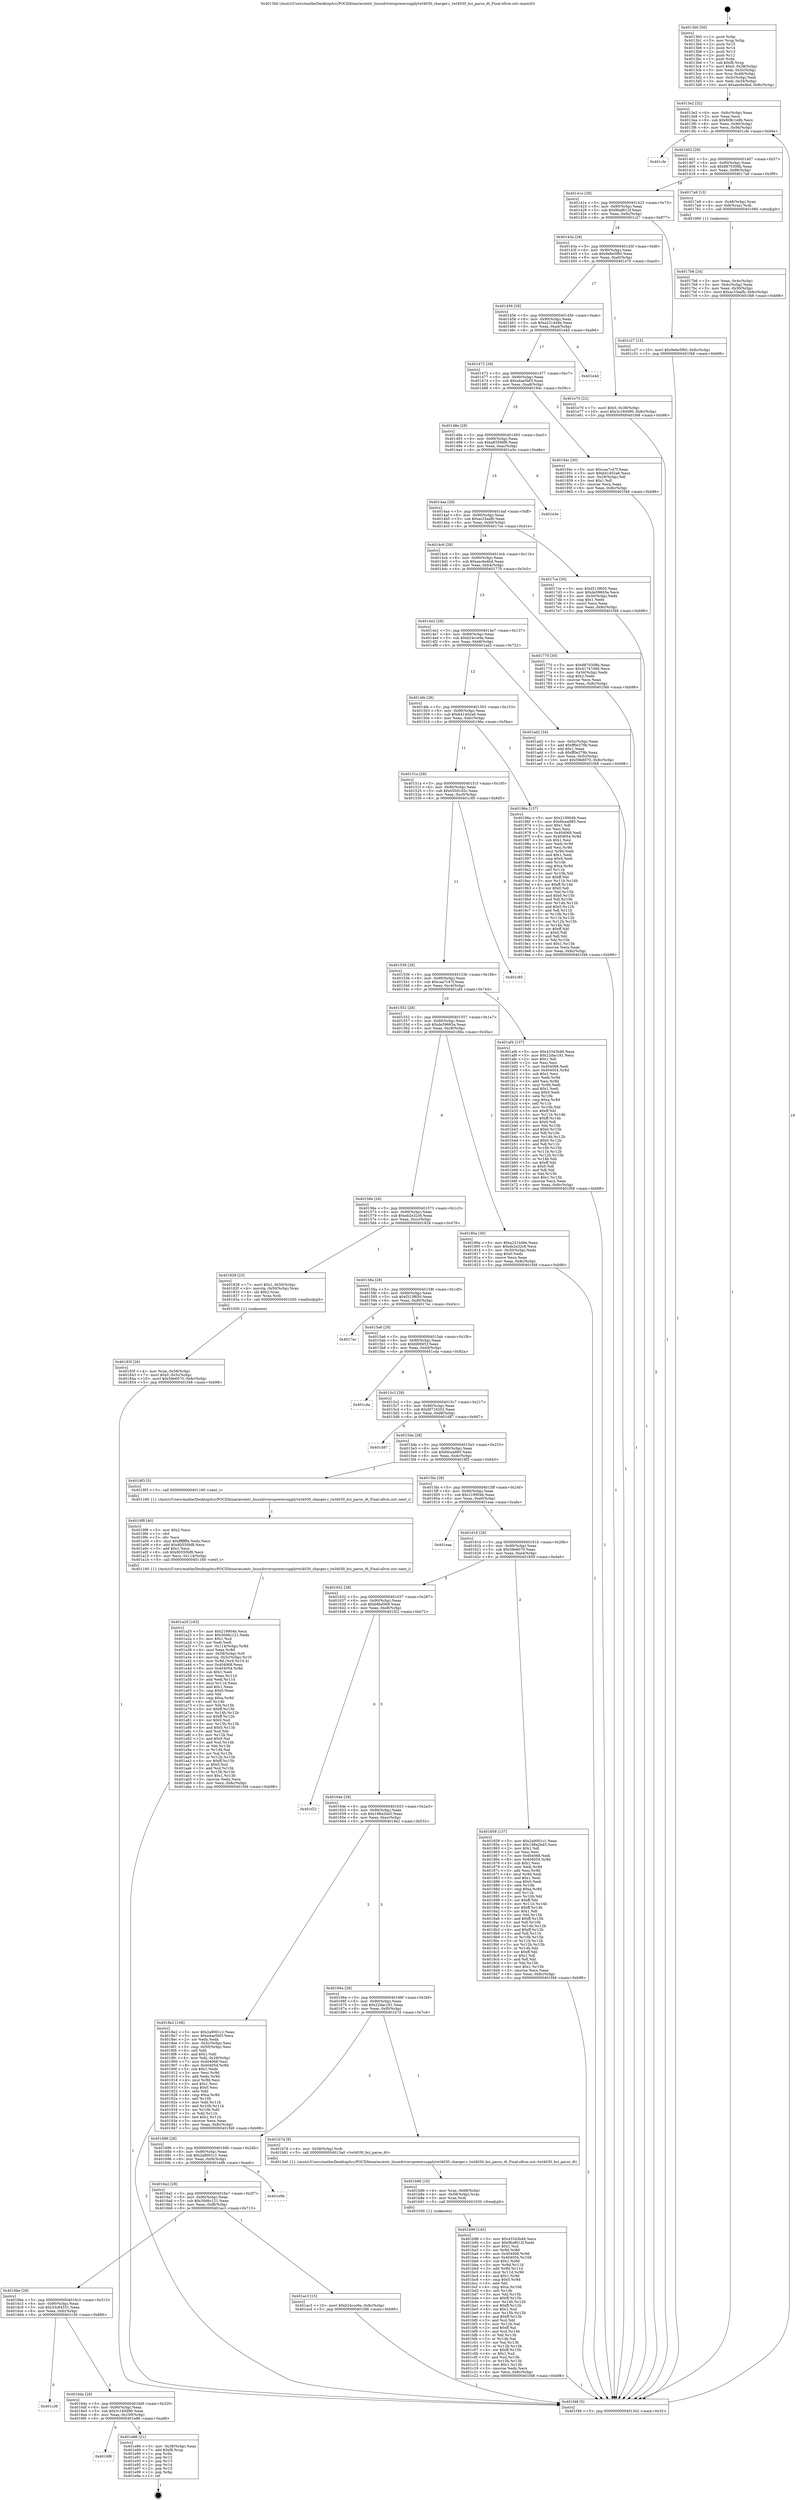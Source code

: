 digraph "0x4013b0" {
  label = "0x4013b0 (/mnt/c/Users/mathe/Desktop/tcc/POCII/binaries/extr_linuxdriverspowersupplytwl4030_charger.c_twl4030_bci_parse_dt_Final-ollvm.out::main(0))"
  labelloc = "t"
  node[shape=record]

  Entry [label="",width=0.3,height=0.3,shape=circle,fillcolor=black,style=filled]
  "0x4013e2" [label="{
     0x4013e2 [32]\l
     | [instrs]\l
     &nbsp;&nbsp;0x4013e2 \<+6\>: mov -0x8c(%rbp),%eax\l
     &nbsp;&nbsp;0x4013e8 \<+2\>: mov %eax,%ecx\l
     &nbsp;&nbsp;0x4013ea \<+6\>: sub $0x808c1e9b,%ecx\l
     &nbsp;&nbsp;0x4013f0 \<+6\>: mov %eax,-0x90(%rbp)\l
     &nbsp;&nbsp;0x4013f6 \<+6\>: mov %ecx,-0x94(%rbp)\l
     &nbsp;&nbsp;0x4013fc \<+6\>: je 0000000000401cfe \<main+0x94e\>\l
  }"]
  "0x401cfe" [label="{
     0x401cfe\l
  }", style=dashed]
  "0x401402" [label="{
     0x401402 [28]\l
     | [instrs]\l
     &nbsp;&nbsp;0x401402 \<+5\>: jmp 0000000000401407 \<main+0x57\>\l
     &nbsp;&nbsp;0x401407 \<+6\>: mov -0x90(%rbp),%eax\l
     &nbsp;&nbsp;0x40140d \<+5\>: sub $0x8870308b,%eax\l
     &nbsp;&nbsp;0x401412 \<+6\>: mov %eax,-0x98(%rbp)\l
     &nbsp;&nbsp;0x401418 \<+6\>: je 00000000004017a9 \<main+0x3f9\>\l
  }"]
  Exit [label="",width=0.3,height=0.3,shape=circle,fillcolor=black,style=filled,peripheries=2]
  "0x4017a9" [label="{
     0x4017a9 [13]\l
     | [instrs]\l
     &nbsp;&nbsp;0x4017a9 \<+4\>: mov -0x48(%rbp),%rax\l
     &nbsp;&nbsp;0x4017ad \<+4\>: mov 0x8(%rax),%rdi\l
     &nbsp;&nbsp;0x4017b1 \<+5\>: call 0000000000401060 \<atoi@plt\>\l
     | [calls]\l
     &nbsp;&nbsp;0x401060 \{1\} (unknown)\l
  }"]
  "0x40141e" [label="{
     0x40141e [28]\l
     | [instrs]\l
     &nbsp;&nbsp;0x40141e \<+5\>: jmp 0000000000401423 \<main+0x73\>\l
     &nbsp;&nbsp;0x401423 \<+6\>: mov -0x90(%rbp),%eax\l
     &nbsp;&nbsp;0x401429 \<+5\>: sub $0x9baf612f,%eax\l
     &nbsp;&nbsp;0x40142e \<+6\>: mov %eax,-0x9c(%rbp)\l
     &nbsp;&nbsp;0x401434 \<+6\>: je 0000000000401c27 \<main+0x877\>\l
  }"]
  "0x4016f6" [label="{
     0x4016f6\l
  }", style=dashed]
  "0x401c27" [label="{
     0x401c27 [15]\l
     | [instrs]\l
     &nbsp;&nbsp;0x401c27 \<+10\>: movl $0x9e6e5f60,-0x8c(%rbp)\l
     &nbsp;&nbsp;0x401c31 \<+5\>: jmp 0000000000401f48 \<main+0xb98\>\l
  }"]
  "0x40143a" [label="{
     0x40143a [28]\l
     | [instrs]\l
     &nbsp;&nbsp;0x40143a \<+5\>: jmp 000000000040143f \<main+0x8f\>\l
     &nbsp;&nbsp;0x40143f \<+6\>: mov -0x90(%rbp),%eax\l
     &nbsp;&nbsp;0x401445 \<+5\>: sub $0x9e6e5f60,%eax\l
     &nbsp;&nbsp;0x40144a \<+6\>: mov %eax,-0xa0(%rbp)\l
     &nbsp;&nbsp;0x401450 \<+6\>: je 0000000000401e70 \<main+0xac0\>\l
  }"]
  "0x401e86" [label="{
     0x401e86 [21]\l
     | [instrs]\l
     &nbsp;&nbsp;0x401e86 \<+3\>: mov -0x38(%rbp),%eax\l
     &nbsp;&nbsp;0x401e89 \<+7\>: add $0xf8,%rsp\l
     &nbsp;&nbsp;0x401e90 \<+1\>: pop %rbx\l
     &nbsp;&nbsp;0x401e91 \<+2\>: pop %r12\l
     &nbsp;&nbsp;0x401e93 \<+2\>: pop %r13\l
     &nbsp;&nbsp;0x401e95 \<+2\>: pop %r14\l
     &nbsp;&nbsp;0x401e97 \<+2\>: pop %r15\l
     &nbsp;&nbsp;0x401e99 \<+1\>: pop %rbp\l
     &nbsp;&nbsp;0x401e9a \<+1\>: ret\l
  }"]
  "0x401e70" [label="{
     0x401e70 [22]\l
     | [instrs]\l
     &nbsp;&nbsp;0x401e70 \<+7\>: movl $0x0,-0x38(%rbp)\l
     &nbsp;&nbsp;0x401e77 \<+10\>: movl $0x3c160d90,-0x8c(%rbp)\l
     &nbsp;&nbsp;0x401e81 \<+5\>: jmp 0000000000401f48 \<main+0xb98\>\l
  }"]
  "0x401456" [label="{
     0x401456 [28]\l
     | [instrs]\l
     &nbsp;&nbsp;0x401456 \<+5\>: jmp 000000000040145b \<main+0xab\>\l
     &nbsp;&nbsp;0x40145b \<+6\>: mov -0x90(%rbp),%eax\l
     &nbsp;&nbsp;0x401461 \<+5\>: sub $0xa221449e,%eax\l
     &nbsp;&nbsp;0x401466 \<+6\>: mov %eax,-0xa4(%rbp)\l
     &nbsp;&nbsp;0x40146c \<+6\>: je 0000000000401e4d \<main+0xa9d\>\l
  }"]
  "0x4016da" [label="{
     0x4016da [28]\l
     | [instrs]\l
     &nbsp;&nbsp;0x4016da \<+5\>: jmp 00000000004016df \<main+0x32f\>\l
     &nbsp;&nbsp;0x4016df \<+6\>: mov -0x90(%rbp),%eax\l
     &nbsp;&nbsp;0x4016e5 \<+5\>: sub $0x3c160d90,%eax\l
     &nbsp;&nbsp;0x4016ea \<+6\>: mov %eax,-0x100(%rbp)\l
     &nbsp;&nbsp;0x4016f0 \<+6\>: je 0000000000401e86 \<main+0xad6\>\l
  }"]
  "0x401e4d" [label="{
     0x401e4d\l
  }", style=dashed]
  "0x401472" [label="{
     0x401472 [28]\l
     | [instrs]\l
     &nbsp;&nbsp;0x401472 \<+5\>: jmp 0000000000401477 \<main+0xc7\>\l
     &nbsp;&nbsp;0x401477 \<+6\>: mov -0x90(%rbp),%eax\l
     &nbsp;&nbsp;0x40147d \<+5\>: sub $0xa4ae5bf3,%eax\l
     &nbsp;&nbsp;0x401482 \<+6\>: mov %eax,-0xa8(%rbp)\l
     &nbsp;&nbsp;0x401488 \<+6\>: je 000000000040194c \<main+0x59c\>\l
  }"]
  "0x401c36" [label="{
     0x401c36\l
  }", style=dashed]
  "0x40194c" [label="{
     0x40194c [30]\l
     | [instrs]\l
     &nbsp;&nbsp;0x40194c \<+5\>: mov $0xcaa7c47f,%eax\l
     &nbsp;&nbsp;0x401951 \<+5\>: mov $0xb41402a6,%ecx\l
     &nbsp;&nbsp;0x401956 \<+3\>: mov -0x29(%rbp),%dl\l
     &nbsp;&nbsp;0x401959 \<+3\>: test $0x1,%dl\l
     &nbsp;&nbsp;0x40195c \<+3\>: cmovne %ecx,%eax\l
     &nbsp;&nbsp;0x40195f \<+6\>: mov %eax,-0x8c(%rbp)\l
     &nbsp;&nbsp;0x401965 \<+5\>: jmp 0000000000401f48 \<main+0xb98\>\l
  }"]
  "0x40148e" [label="{
     0x40148e [28]\l
     | [instrs]\l
     &nbsp;&nbsp;0x40148e \<+5\>: jmp 0000000000401493 \<main+0xe3\>\l
     &nbsp;&nbsp;0x401493 \<+6\>: mov -0x90(%rbp),%eax\l
     &nbsp;&nbsp;0x401499 \<+5\>: sub $0xa83566f6,%eax\l
     &nbsp;&nbsp;0x40149e \<+6\>: mov %eax,-0xac(%rbp)\l
     &nbsp;&nbsp;0x4014a4 \<+6\>: je 0000000000401e3e \<main+0xa8e\>\l
  }"]
  "0x401b96" [label="{
     0x401b96 [145]\l
     | [instrs]\l
     &nbsp;&nbsp;0x401b96 \<+5\>: mov $0x43343b46,%ecx\l
     &nbsp;&nbsp;0x401b9b \<+5\>: mov $0x9baf612f,%edx\l
     &nbsp;&nbsp;0x401ba0 \<+3\>: mov $0x1,%sil\l
     &nbsp;&nbsp;0x401ba3 \<+3\>: xor %r8d,%r8d\l
     &nbsp;&nbsp;0x401ba6 \<+8\>: mov 0x404068,%r9d\l
     &nbsp;&nbsp;0x401bae \<+8\>: mov 0x404054,%r10d\l
     &nbsp;&nbsp;0x401bb6 \<+4\>: sub $0x1,%r8d\l
     &nbsp;&nbsp;0x401bba \<+3\>: mov %r9d,%r11d\l
     &nbsp;&nbsp;0x401bbd \<+3\>: add %r8d,%r11d\l
     &nbsp;&nbsp;0x401bc0 \<+4\>: imul %r11d,%r9d\l
     &nbsp;&nbsp;0x401bc4 \<+4\>: and $0x1,%r9d\l
     &nbsp;&nbsp;0x401bc8 \<+4\>: cmp $0x0,%r9d\l
     &nbsp;&nbsp;0x401bcc \<+3\>: sete %bl\l
     &nbsp;&nbsp;0x401bcf \<+4\>: cmp $0xa,%r10d\l
     &nbsp;&nbsp;0x401bd3 \<+4\>: setl %r14b\l
     &nbsp;&nbsp;0x401bd7 \<+3\>: mov %bl,%r15b\l
     &nbsp;&nbsp;0x401bda \<+4\>: xor $0xff,%r15b\l
     &nbsp;&nbsp;0x401bde \<+3\>: mov %r14b,%r12b\l
     &nbsp;&nbsp;0x401be1 \<+4\>: xor $0xff,%r12b\l
     &nbsp;&nbsp;0x401be5 \<+4\>: xor $0x1,%sil\l
     &nbsp;&nbsp;0x401be9 \<+3\>: mov %r15b,%r13b\l
     &nbsp;&nbsp;0x401bec \<+4\>: and $0xff,%r13b\l
     &nbsp;&nbsp;0x401bf0 \<+3\>: and %sil,%bl\l
     &nbsp;&nbsp;0x401bf3 \<+3\>: mov %r12b,%al\l
     &nbsp;&nbsp;0x401bf6 \<+2\>: and $0xff,%al\l
     &nbsp;&nbsp;0x401bf8 \<+3\>: and %sil,%r14b\l
     &nbsp;&nbsp;0x401bfb \<+3\>: or %bl,%r13b\l
     &nbsp;&nbsp;0x401bfe \<+3\>: or %r14b,%al\l
     &nbsp;&nbsp;0x401c01 \<+3\>: xor %al,%r13b\l
     &nbsp;&nbsp;0x401c04 \<+3\>: or %r12b,%r15b\l
     &nbsp;&nbsp;0x401c07 \<+4\>: xor $0xff,%r15b\l
     &nbsp;&nbsp;0x401c0b \<+4\>: or $0x1,%sil\l
     &nbsp;&nbsp;0x401c0f \<+3\>: and %sil,%r15b\l
     &nbsp;&nbsp;0x401c12 \<+3\>: or %r15b,%r13b\l
     &nbsp;&nbsp;0x401c15 \<+4\>: test $0x1,%r13b\l
     &nbsp;&nbsp;0x401c19 \<+3\>: cmovne %edx,%ecx\l
     &nbsp;&nbsp;0x401c1c \<+6\>: mov %ecx,-0x8c(%rbp)\l
     &nbsp;&nbsp;0x401c22 \<+5\>: jmp 0000000000401f48 \<main+0xb98\>\l
  }"]
  "0x401e3e" [label="{
     0x401e3e\l
  }", style=dashed]
  "0x4014aa" [label="{
     0x4014aa [28]\l
     | [instrs]\l
     &nbsp;&nbsp;0x4014aa \<+5\>: jmp 00000000004014af \<main+0xff\>\l
     &nbsp;&nbsp;0x4014af \<+6\>: mov -0x90(%rbp),%eax\l
     &nbsp;&nbsp;0x4014b5 \<+5\>: sub $0xac33eafb,%eax\l
     &nbsp;&nbsp;0x4014ba \<+6\>: mov %eax,-0xb0(%rbp)\l
     &nbsp;&nbsp;0x4014c0 \<+6\>: je 00000000004017ce \<main+0x41e\>\l
  }"]
  "0x401b86" [label="{
     0x401b86 [16]\l
     | [instrs]\l
     &nbsp;&nbsp;0x401b86 \<+4\>: mov %rax,-0x68(%rbp)\l
     &nbsp;&nbsp;0x401b8a \<+4\>: mov -0x58(%rbp),%rax\l
     &nbsp;&nbsp;0x401b8e \<+3\>: mov %rax,%rdi\l
     &nbsp;&nbsp;0x401b91 \<+5\>: call 0000000000401030 \<free@plt\>\l
     | [calls]\l
     &nbsp;&nbsp;0x401030 \{1\} (unknown)\l
  }"]
  "0x4017ce" [label="{
     0x4017ce [30]\l
     | [instrs]\l
     &nbsp;&nbsp;0x4017ce \<+5\>: mov $0xf313f650,%eax\l
     &nbsp;&nbsp;0x4017d3 \<+5\>: mov $0xde59665a,%ecx\l
     &nbsp;&nbsp;0x4017d8 \<+3\>: mov -0x30(%rbp),%edx\l
     &nbsp;&nbsp;0x4017db \<+3\>: cmp $0x1,%edx\l
     &nbsp;&nbsp;0x4017de \<+3\>: cmovl %ecx,%eax\l
     &nbsp;&nbsp;0x4017e1 \<+6\>: mov %eax,-0x8c(%rbp)\l
     &nbsp;&nbsp;0x4017e7 \<+5\>: jmp 0000000000401f48 \<main+0xb98\>\l
  }"]
  "0x4014c6" [label="{
     0x4014c6 [28]\l
     | [instrs]\l
     &nbsp;&nbsp;0x4014c6 \<+5\>: jmp 00000000004014cb \<main+0x11b\>\l
     &nbsp;&nbsp;0x4014cb \<+6\>: mov -0x90(%rbp),%eax\l
     &nbsp;&nbsp;0x4014d1 \<+5\>: sub $0xaec6e4bd,%eax\l
     &nbsp;&nbsp;0x4014d6 \<+6\>: mov %eax,-0xb4(%rbp)\l
     &nbsp;&nbsp;0x4014dc \<+6\>: je 0000000000401770 \<main+0x3c0\>\l
  }"]
  "0x4016be" [label="{
     0x4016be [28]\l
     | [instrs]\l
     &nbsp;&nbsp;0x4016be \<+5\>: jmp 00000000004016c3 \<main+0x313\>\l
     &nbsp;&nbsp;0x4016c3 \<+6\>: mov -0x90(%rbp),%eax\l
     &nbsp;&nbsp;0x4016c9 \<+5\>: sub $0x33c84551,%eax\l
     &nbsp;&nbsp;0x4016ce \<+6\>: mov %eax,-0xfc(%rbp)\l
     &nbsp;&nbsp;0x4016d4 \<+6\>: je 0000000000401c36 \<main+0x886\>\l
  }"]
  "0x401770" [label="{
     0x401770 [30]\l
     | [instrs]\l
     &nbsp;&nbsp;0x401770 \<+5\>: mov $0x8870308b,%eax\l
     &nbsp;&nbsp;0x401775 \<+5\>: mov $0x41747d90,%ecx\l
     &nbsp;&nbsp;0x40177a \<+3\>: mov -0x34(%rbp),%edx\l
     &nbsp;&nbsp;0x40177d \<+3\>: cmp $0x2,%edx\l
     &nbsp;&nbsp;0x401780 \<+3\>: cmovne %ecx,%eax\l
     &nbsp;&nbsp;0x401783 \<+6\>: mov %eax,-0x8c(%rbp)\l
     &nbsp;&nbsp;0x401789 \<+5\>: jmp 0000000000401f48 \<main+0xb98\>\l
  }"]
  "0x4014e2" [label="{
     0x4014e2 [28]\l
     | [instrs]\l
     &nbsp;&nbsp;0x4014e2 \<+5\>: jmp 00000000004014e7 \<main+0x137\>\l
     &nbsp;&nbsp;0x4014e7 \<+6\>: mov -0x90(%rbp),%eax\l
     &nbsp;&nbsp;0x4014ed \<+5\>: sub $0xb24cce9a,%eax\l
     &nbsp;&nbsp;0x4014f2 \<+6\>: mov %eax,-0xb8(%rbp)\l
     &nbsp;&nbsp;0x4014f8 \<+6\>: je 0000000000401ad2 \<main+0x722\>\l
  }"]
  "0x401f48" [label="{
     0x401f48 [5]\l
     | [instrs]\l
     &nbsp;&nbsp;0x401f48 \<+5\>: jmp 00000000004013e2 \<main+0x32\>\l
  }"]
  "0x4013b0" [label="{
     0x4013b0 [50]\l
     | [instrs]\l
     &nbsp;&nbsp;0x4013b0 \<+1\>: push %rbp\l
     &nbsp;&nbsp;0x4013b1 \<+3\>: mov %rsp,%rbp\l
     &nbsp;&nbsp;0x4013b4 \<+2\>: push %r15\l
     &nbsp;&nbsp;0x4013b6 \<+2\>: push %r14\l
     &nbsp;&nbsp;0x4013b8 \<+2\>: push %r13\l
     &nbsp;&nbsp;0x4013ba \<+2\>: push %r12\l
     &nbsp;&nbsp;0x4013bc \<+1\>: push %rbx\l
     &nbsp;&nbsp;0x4013bd \<+7\>: sub $0xf8,%rsp\l
     &nbsp;&nbsp;0x4013c4 \<+7\>: movl $0x0,-0x38(%rbp)\l
     &nbsp;&nbsp;0x4013cb \<+3\>: mov %edi,-0x3c(%rbp)\l
     &nbsp;&nbsp;0x4013ce \<+4\>: mov %rsi,-0x48(%rbp)\l
     &nbsp;&nbsp;0x4013d2 \<+3\>: mov -0x3c(%rbp),%edi\l
     &nbsp;&nbsp;0x4013d5 \<+3\>: mov %edi,-0x34(%rbp)\l
     &nbsp;&nbsp;0x4013d8 \<+10\>: movl $0xaec6e4bd,-0x8c(%rbp)\l
  }"]
  "0x4017b6" [label="{
     0x4017b6 [24]\l
     | [instrs]\l
     &nbsp;&nbsp;0x4017b6 \<+3\>: mov %eax,-0x4c(%rbp)\l
     &nbsp;&nbsp;0x4017b9 \<+3\>: mov -0x4c(%rbp),%eax\l
     &nbsp;&nbsp;0x4017bc \<+3\>: mov %eax,-0x30(%rbp)\l
     &nbsp;&nbsp;0x4017bf \<+10\>: movl $0xac33eafb,-0x8c(%rbp)\l
     &nbsp;&nbsp;0x4017c9 \<+5\>: jmp 0000000000401f48 \<main+0xb98\>\l
  }"]
  "0x401ac3" [label="{
     0x401ac3 [15]\l
     | [instrs]\l
     &nbsp;&nbsp;0x401ac3 \<+10\>: movl $0xb24cce9a,-0x8c(%rbp)\l
     &nbsp;&nbsp;0x401acd \<+5\>: jmp 0000000000401f48 \<main+0xb98\>\l
  }"]
  "0x401ad2" [label="{
     0x401ad2 [34]\l
     | [instrs]\l
     &nbsp;&nbsp;0x401ad2 \<+3\>: mov -0x5c(%rbp),%eax\l
     &nbsp;&nbsp;0x401ad5 \<+5\>: add $0xff0e379b,%eax\l
     &nbsp;&nbsp;0x401ada \<+3\>: add $0x1,%eax\l
     &nbsp;&nbsp;0x401add \<+5\>: sub $0xff0e379b,%eax\l
     &nbsp;&nbsp;0x401ae2 \<+3\>: mov %eax,-0x5c(%rbp)\l
     &nbsp;&nbsp;0x401ae5 \<+10\>: movl $0x59e6070,-0x8c(%rbp)\l
     &nbsp;&nbsp;0x401aef \<+5\>: jmp 0000000000401f48 \<main+0xb98\>\l
  }"]
  "0x4014fe" [label="{
     0x4014fe [28]\l
     | [instrs]\l
     &nbsp;&nbsp;0x4014fe \<+5\>: jmp 0000000000401503 \<main+0x153\>\l
     &nbsp;&nbsp;0x401503 \<+6\>: mov -0x90(%rbp),%eax\l
     &nbsp;&nbsp;0x401509 \<+5\>: sub $0xb41402a6,%eax\l
     &nbsp;&nbsp;0x40150e \<+6\>: mov %eax,-0xbc(%rbp)\l
     &nbsp;&nbsp;0x401514 \<+6\>: je 000000000040196a \<main+0x5ba\>\l
  }"]
  "0x4016a2" [label="{
     0x4016a2 [28]\l
     | [instrs]\l
     &nbsp;&nbsp;0x4016a2 \<+5\>: jmp 00000000004016a7 \<main+0x2f7\>\l
     &nbsp;&nbsp;0x4016a7 \<+6\>: mov -0x90(%rbp),%eax\l
     &nbsp;&nbsp;0x4016ad \<+5\>: sub $0x30d6c121,%eax\l
     &nbsp;&nbsp;0x4016b2 \<+6\>: mov %eax,-0xf8(%rbp)\l
     &nbsp;&nbsp;0x4016b8 \<+6\>: je 0000000000401ac3 \<main+0x713\>\l
  }"]
  "0x40196a" [label="{
     0x40196a [137]\l
     | [instrs]\l
     &nbsp;&nbsp;0x40196a \<+5\>: mov $0x219904b,%eax\l
     &nbsp;&nbsp;0x40196f \<+5\>: mov $0xfdcea985,%ecx\l
     &nbsp;&nbsp;0x401974 \<+2\>: mov $0x1,%dl\l
     &nbsp;&nbsp;0x401976 \<+2\>: xor %esi,%esi\l
     &nbsp;&nbsp;0x401978 \<+7\>: mov 0x404068,%edi\l
     &nbsp;&nbsp;0x40197f \<+8\>: mov 0x404054,%r8d\l
     &nbsp;&nbsp;0x401987 \<+3\>: sub $0x1,%esi\l
     &nbsp;&nbsp;0x40198a \<+3\>: mov %edi,%r9d\l
     &nbsp;&nbsp;0x40198d \<+3\>: add %esi,%r9d\l
     &nbsp;&nbsp;0x401990 \<+4\>: imul %r9d,%edi\l
     &nbsp;&nbsp;0x401994 \<+3\>: and $0x1,%edi\l
     &nbsp;&nbsp;0x401997 \<+3\>: cmp $0x0,%edi\l
     &nbsp;&nbsp;0x40199a \<+4\>: sete %r10b\l
     &nbsp;&nbsp;0x40199e \<+4\>: cmp $0xa,%r8d\l
     &nbsp;&nbsp;0x4019a2 \<+4\>: setl %r11b\l
     &nbsp;&nbsp;0x4019a6 \<+3\>: mov %r10b,%bl\l
     &nbsp;&nbsp;0x4019a9 \<+3\>: xor $0xff,%bl\l
     &nbsp;&nbsp;0x4019ac \<+3\>: mov %r11b,%r14b\l
     &nbsp;&nbsp;0x4019af \<+4\>: xor $0xff,%r14b\l
     &nbsp;&nbsp;0x4019b3 \<+3\>: xor $0x0,%dl\l
     &nbsp;&nbsp;0x4019b6 \<+3\>: mov %bl,%r15b\l
     &nbsp;&nbsp;0x4019b9 \<+4\>: and $0x0,%r15b\l
     &nbsp;&nbsp;0x4019bd \<+3\>: and %dl,%r10b\l
     &nbsp;&nbsp;0x4019c0 \<+3\>: mov %r14b,%r12b\l
     &nbsp;&nbsp;0x4019c3 \<+4\>: and $0x0,%r12b\l
     &nbsp;&nbsp;0x4019c7 \<+3\>: and %dl,%r11b\l
     &nbsp;&nbsp;0x4019ca \<+3\>: or %r10b,%r15b\l
     &nbsp;&nbsp;0x4019cd \<+3\>: or %r11b,%r12b\l
     &nbsp;&nbsp;0x4019d0 \<+3\>: xor %r12b,%r15b\l
     &nbsp;&nbsp;0x4019d3 \<+3\>: or %r14b,%bl\l
     &nbsp;&nbsp;0x4019d6 \<+3\>: xor $0xff,%bl\l
     &nbsp;&nbsp;0x4019d9 \<+3\>: or $0x0,%dl\l
     &nbsp;&nbsp;0x4019dc \<+2\>: and %dl,%bl\l
     &nbsp;&nbsp;0x4019de \<+3\>: or %bl,%r15b\l
     &nbsp;&nbsp;0x4019e1 \<+4\>: test $0x1,%r15b\l
     &nbsp;&nbsp;0x4019e5 \<+3\>: cmovne %ecx,%eax\l
     &nbsp;&nbsp;0x4019e8 \<+6\>: mov %eax,-0x8c(%rbp)\l
     &nbsp;&nbsp;0x4019ee \<+5\>: jmp 0000000000401f48 \<main+0xb98\>\l
  }"]
  "0x40151a" [label="{
     0x40151a [28]\l
     | [instrs]\l
     &nbsp;&nbsp;0x40151a \<+5\>: jmp 000000000040151f \<main+0x16f\>\l
     &nbsp;&nbsp;0x40151f \<+6\>: mov -0x90(%rbp),%eax\l
     &nbsp;&nbsp;0x401525 \<+5\>: sub $0xb50d1d2c,%eax\l
     &nbsp;&nbsp;0x40152a \<+6\>: mov %eax,-0xc0(%rbp)\l
     &nbsp;&nbsp;0x401530 \<+6\>: je 0000000000401c85 \<main+0x8d5\>\l
  }"]
  "0x401e9b" [label="{
     0x401e9b\l
  }", style=dashed]
  "0x401c85" [label="{
     0x401c85\l
  }", style=dashed]
  "0x401536" [label="{
     0x401536 [28]\l
     | [instrs]\l
     &nbsp;&nbsp;0x401536 \<+5\>: jmp 000000000040153b \<main+0x18b\>\l
     &nbsp;&nbsp;0x40153b \<+6\>: mov -0x90(%rbp),%eax\l
     &nbsp;&nbsp;0x401541 \<+5\>: sub $0xcaa7c47f,%eax\l
     &nbsp;&nbsp;0x401546 \<+6\>: mov %eax,-0xc4(%rbp)\l
     &nbsp;&nbsp;0x40154c \<+6\>: je 0000000000401af4 \<main+0x744\>\l
  }"]
  "0x401686" [label="{
     0x401686 [28]\l
     | [instrs]\l
     &nbsp;&nbsp;0x401686 \<+5\>: jmp 000000000040168b \<main+0x2db\>\l
     &nbsp;&nbsp;0x40168b \<+6\>: mov -0x90(%rbp),%eax\l
     &nbsp;&nbsp;0x401691 \<+5\>: sub $0x2a9001c1,%eax\l
     &nbsp;&nbsp;0x401696 \<+6\>: mov %eax,-0xf4(%rbp)\l
     &nbsp;&nbsp;0x40169c \<+6\>: je 0000000000401e9b \<main+0xaeb\>\l
  }"]
  "0x401af4" [label="{
     0x401af4 [137]\l
     | [instrs]\l
     &nbsp;&nbsp;0x401af4 \<+5\>: mov $0x43343b46,%eax\l
     &nbsp;&nbsp;0x401af9 \<+5\>: mov $0x22dac181,%ecx\l
     &nbsp;&nbsp;0x401afe \<+2\>: mov $0x1,%dl\l
     &nbsp;&nbsp;0x401b00 \<+2\>: xor %esi,%esi\l
     &nbsp;&nbsp;0x401b02 \<+7\>: mov 0x404068,%edi\l
     &nbsp;&nbsp;0x401b09 \<+8\>: mov 0x404054,%r8d\l
     &nbsp;&nbsp;0x401b11 \<+3\>: sub $0x1,%esi\l
     &nbsp;&nbsp;0x401b14 \<+3\>: mov %edi,%r9d\l
     &nbsp;&nbsp;0x401b17 \<+3\>: add %esi,%r9d\l
     &nbsp;&nbsp;0x401b1a \<+4\>: imul %r9d,%edi\l
     &nbsp;&nbsp;0x401b1e \<+3\>: and $0x1,%edi\l
     &nbsp;&nbsp;0x401b21 \<+3\>: cmp $0x0,%edi\l
     &nbsp;&nbsp;0x401b24 \<+4\>: sete %r10b\l
     &nbsp;&nbsp;0x401b28 \<+4\>: cmp $0xa,%r8d\l
     &nbsp;&nbsp;0x401b2c \<+4\>: setl %r11b\l
     &nbsp;&nbsp;0x401b30 \<+3\>: mov %r10b,%bl\l
     &nbsp;&nbsp;0x401b33 \<+3\>: xor $0xff,%bl\l
     &nbsp;&nbsp;0x401b36 \<+3\>: mov %r11b,%r14b\l
     &nbsp;&nbsp;0x401b39 \<+4\>: xor $0xff,%r14b\l
     &nbsp;&nbsp;0x401b3d \<+3\>: xor $0x0,%dl\l
     &nbsp;&nbsp;0x401b40 \<+3\>: mov %bl,%r15b\l
     &nbsp;&nbsp;0x401b43 \<+4\>: and $0x0,%r15b\l
     &nbsp;&nbsp;0x401b47 \<+3\>: and %dl,%r10b\l
     &nbsp;&nbsp;0x401b4a \<+3\>: mov %r14b,%r12b\l
     &nbsp;&nbsp;0x401b4d \<+4\>: and $0x0,%r12b\l
     &nbsp;&nbsp;0x401b51 \<+3\>: and %dl,%r11b\l
     &nbsp;&nbsp;0x401b54 \<+3\>: or %r10b,%r15b\l
     &nbsp;&nbsp;0x401b57 \<+3\>: or %r11b,%r12b\l
     &nbsp;&nbsp;0x401b5a \<+3\>: xor %r12b,%r15b\l
     &nbsp;&nbsp;0x401b5d \<+3\>: or %r14b,%bl\l
     &nbsp;&nbsp;0x401b60 \<+3\>: xor $0xff,%bl\l
     &nbsp;&nbsp;0x401b63 \<+3\>: or $0x0,%dl\l
     &nbsp;&nbsp;0x401b66 \<+2\>: and %dl,%bl\l
     &nbsp;&nbsp;0x401b68 \<+3\>: or %bl,%r15b\l
     &nbsp;&nbsp;0x401b6b \<+4\>: test $0x1,%r15b\l
     &nbsp;&nbsp;0x401b6f \<+3\>: cmovne %ecx,%eax\l
     &nbsp;&nbsp;0x401b72 \<+6\>: mov %eax,-0x8c(%rbp)\l
     &nbsp;&nbsp;0x401b78 \<+5\>: jmp 0000000000401f48 \<main+0xb98\>\l
  }"]
  "0x401552" [label="{
     0x401552 [28]\l
     | [instrs]\l
     &nbsp;&nbsp;0x401552 \<+5\>: jmp 0000000000401557 \<main+0x1a7\>\l
     &nbsp;&nbsp;0x401557 \<+6\>: mov -0x90(%rbp),%eax\l
     &nbsp;&nbsp;0x40155d \<+5\>: sub $0xde59665a,%eax\l
     &nbsp;&nbsp;0x401562 \<+6\>: mov %eax,-0xc8(%rbp)\l
     &nbsp;&nbsp;0x401568 \<+6\>: je 000000000040180a \<main+0x45a\>\l
  }"]
  "0x401b7d" [label="{
     0x401b7d [9]\l
     | [instrs]\l
     &nbsp;&nbsp;0x401b7d \<+4\>: mov -0x58(%rbp),%rdi\l
     &nbsp;&nbsp;0x401b81 \<+5\>: call 00000000004013a0 \<twl4030_bci_parse_dt\>\l
     | [calls]\l
     &nbsp;&nbsp;0x4013a0 \{1\} (/mnt/c/Users/mathe/Desktop/tcc/POCII/binaries/extr_linuxdriverspowersupplytwl4030_charger.c_twl4030_bci_parse_dt_Final-ollvm.out::twl4030_bci_parse_dt)\l
  }"]
  "0x40180a" [label="{
     0x40180a [30]\l
     | [instrs]\l
     &nbsp;&nbsp;0x40180a \<+5\>: mov $0xa221449e,%eax\l
     &nbsp;&nbsp;0x40180f \<+5\>: mov $0xeb2e32c6,%ecx\l
     &nbsp;&nbsp;0x401814 \<+3\>: mov -0x30(%rbp),%edx\l
     &nbsp;&nbsp;0x401817 \<+3\>: cmp $0x0,%edx\l
     &nbsp;&nbsp;0x40181a \<+3\>: cmove %ecx,%eax\l
     &nbsp;&nbsp;0x40181d \<+6\>: mov %eax,-0x8c(%rbp)\l
     &nbsp;&nbsp;0x401823 \<+5\>: jmp 0000000000401f48 \<main+0xb98\>\l
  }"]
  "0x40156e" [label="{
     0x40156e [28]\l
     | [instrs]\l
     &nbsp;&nbsp;0x40156e \<+5\>: jmp 0000000000401573 \<main+0x1c3\>\l
     &nbsp;&nbsp;0x401573 \<+6\>: mov -0x90(%rbp),%eax\l
     &nbsp;&nbsp;0x401579 \<+5\>: sub $0xeb2e32c6,%eax\l
     &nbsp;&nbsp;0x40157e \<+6\>: mov %eax,-0xcc(%rbp)\l
     &nbsp;&nbsp;0x401584 \<+6\>: je 0000000000401828 \<main+0x478\>\l
  }"]
  "0x401a20" [label="{
     0x401a20 [163]\l
     | [instrs]\l
     &nbsp;&nbsp;0x401a20 \<+5\>: mov $0x219904b,%ecx\l
     &nbsp;&nbsp;0x401a25 \<+5\>: mov $0x30d6c121,%edx\l
     &nbsp;&nbsp;0x401a2a \<+3\>: mov $0x1,%sil\l
     &nbsp;&nbsp;0x401a2d \<+2\>: xor %edi,%edi\l
     &nbsp;&nbsp;0x401a2f \<+7\>: mov -0x114(%rbp),%r8d\l
     &nbsp;&nbsp;0x401a36 \<+4\>: imul %eax,%r8d\l
     &nbsp;&nbsp;0x401a3a \<+4\>: mov -0x58(%rbp),%r9\l
     &nbsp;&nbsp;0x401a3e \<+4\>: movslq -0x5c(%rbp),%r10\l
     &nbsp;&nbsp;0x401a42 \<+4\>: mov %r8d,(%r9,%r10,4)\l
     &nbsp;&nbsp;0x401a46 \<+7\>: mov 0x404068,%eax\l
     &nbsp;&nbsp;0x401a4d \<+8\>: mov 0x404054,%r8d\l
     &nbsp;&nbsp;0x401a55 \<+3\>: sub $0x1,%edi\l
     &nbsp;&nbsp;0x401a58 \<+3\>: mov %eax,%r11d\l
     &nbsp;&nbsp;0x401a5b \<+3\>: add %edi,%r11d\l
     &nbsp;&nbsp;0x401a5e \<+4\>: imul %r11d,%eax\l
     &nbsp;&nbsp;0x401a62 \<+3\>: and $0x1,%eax\l
     &nbsp;&nbsp;0x401a65 \<+3\>: cmp $0x0,%eax\l
     &nbsp;&nbsp;0x401a68 \<+3\>: sete %bl\l
     &nbsp;&nbsp;0x401a6b \<+4\>: cmp $0xa,%r8d\l
     &nbsp;&nbsp;0x401a6f \<+4\>: setl %r14b\l
     &nbsp;&nbsp;0x401a73 \<+3\>: mov %bl,%r15b\l
     &nbsp;&nbsp;0x401a76 \<+4\>: xor $0xff,%r15b\l
     &nbsp;&nbsp;0x401a7a \<+3\>: mov %r14b,%r12b\l
     &nbsp;&nbsp;0x401a7d \<+4\>: xor $0xff,%r12b\l
     &nbsp;&nbsp;0x401a81 \<+4\>: xor $0x0,%sil\l
     &nbsp;&nbsp;0x401a85 \<+3\>: mov %r15b,%r13b\l
     &nbsp;&nbsp;0x401a88 \<+4\>: and $0x0,%r13b\l
     &nbsp;&nbsp;0x401a8c \<+3\>: and %sil,%bl\l
     &nbsp;&nbsp;0x401a8f \<+3\>: mov %r12b,%al\l
     &nbsp;&nbsp;0x401a92 \<+2\>: and $0x0,%al\l
     &nbsp;&nbsp;0x401a94 \<+3\>: and %sil,%r14b\l
     &nbsp;&nbsp;0x401a97 \<+3\>: or %bl,%r13b\l
     &nbsp;&nbsp;0x401a9a \<+3\>: or %r14b,%al\l
     &nbsp;&nbsp;0x401a9d \<+3\>: xor %al,%r13b\l
     &nbsp;&nbsp;0x401aa0 \<+3\>: or %r12b,%r15b\l
     &nbsp;&nbsp;0x401aa3 \<+4\>: xor $0xff,%r15b\l
     &nbsp;&nbsp;0x401aa7 \<+4\>: or $0x0,%sil\l
     &nbsp;&nbsp;0x401aab \<+3\>: and %sil,%r15b\l
     &nbsp;&nbsp;0x401aae \<+3\>: or %r15b,%r13b\l
     &nbsp;&nbsp;0x401ab1 \<+4\>: test $0x1,%r13b\l
     &nbsp;&nbsp;0x401ab5 \<+3\>: cmovne %edx,%ecx\l
     &nbsp;&nbsp;0x401ab8 \<+6\>: mov %ecx,-0x8c(%rbp)\l
     &nbsp;&nbsp;0x401abe \<+5\>: jmp 0000000000401f48 \<main+0xb98\>\l
  }"]
  "0x401828" [label="{
     0x401828 [23]\l
     | [instrs]\l
     &nbsp;&nbsp;0x401828 \<+7\>: movl $0x1,-0x50(%rbp)\l
     &nbsp;&nbsp;0x40182f \<+4\>: movslq -0x50(%rbp),%rax\l
     &nbsp;&nbsp;0x401833 \<+4\>: shl $0x2,%rax\l
     &nbsp;&nbsp;0x401837 \<+3\>: mov %rax,%rdi\l
     &nbsp;&nbsp;0x40183a \<+5\>: call 0000000000401050 \<malloc@plt\>\l
     | [calls]\l
     &nbsp;&nbsp;0x401050 \{1\} (unknown)\l
  }"]
  "0x40158a" [label="{
     0x40158a [28]\l
     | [instrs]\l
     &nbsp;&nbsp;0x40158a \<+5\>: jmp 000000000040158f \<main+0x1df\>\l
     &nbsp;&nbsp;0x40158f \<+6\>: mov -0x90(%rbp),%eax\l
     &nbsp;&nbsp;0x401595 \<+5\>: sub $0xf313f650,%eax\l
     &nbsp;&nbsp;0x40159a \<+6\>: mov %eax,-0xd0(%rbp)\l
     &nbsp;&nbsp;0x4015a0 \<+6\>: je 00000000004017ec \<main+0x43c\>\l
  }"]
  "0x40183f" [label="{
     0x40183f [26]\l
     | [instrs]\l
     &nbsp;&nbsp;0x40183f \<+4\>: mov %rax,-0x58(%rbp)\l
     &nbsp;&nbsp;0x401843 \<+7\>: movl $0x0,-0x5c(%rbp)\l
     &nbsp;&nbsp;0x40184a \<+10\>: movl $0x59e6070,-0x8c(%rbp)\l
     &nbsp;&nbsp;0x401854 \<+5\>: jmp 0000000000401f48 \<main+0xb98\>\l
  }"]
  "0x4019f8" [label="{
     0x4019f8 [40]\l
     | [instrs]\l
     &nbsp;&nbsp;0x4019f8 \<+5\>: mov $0x2,%ecx\l
     &nbsp;&nbsp;0x4019fd \<+1\>: cltd\l
     &nbsp;&nbsp;0x4019fe \<+2\>: idiv %ecx\l
     &nbsp;&nbsp;0x401a00 \<+6\>: imul $0xfffffffe,%edx,%ecx\l
     &nbsp;&nbsp;0x401a06 \<+6\>: add $0x80550bf8,%ecx\l
     &nbsp;&nbsp;0x401a0c \<+3\>: add $0x1,%ecx\l
     &nbsp;&nbsp;0x401a0f \<+6\>: sub $0x80550bf8,%ecx\l
     &nbsp;&nbsp;0x401a15 \<+6\>: mov %ecx,-0x114(%rbp)\l
     &nbsp;&nbsp;0x401a1b \<+5\>: call 0000000000401160 \<next_i\>\l
     | [calls]\l
     &nbsp;&nbsp;0x401160 \{1\} (/mnt/c/Users/mathe/Desktop/tcc/POCII/binaries/extr_linuxdriverspowersupplytwl4030_charger.c_twl4030_bci_parse_dt_Final-ollvm.out::next_i)\l
  }"]
  "0x4017ec" [label="{
     0x4017ec\l
  }", style=dashed]
  "0x4015a6" [label="{
     0x4015a6 [28]\l
     | [instrs]\l
     &nbsp;&nbsp;0x4015a6 \<+5\>: jmp 00000000004015ab \<main+0x1fb\>\l
     &nbsp;&nbsp;0x4015ab \<+6\>: mov -0x90(%rbp),%eax\l
     &nbsp;&nbsp;0x4015b1 \<+5\>: sub $0xfd0f4f1f,%eax\l
     &nbsp;&nbsp;0x4015b6 \<+6\>: mov %eax,-0xd4(%rbp)\l
     &nbsp;&nbsp;0x4015bc \<+6\>: je 0000000000401cda \<main+0x92a\>\l
  }"]
  "0x40166a" [label="{
     0x40166a [28]\l
     | [instrs]\l
     &nbsp;&nbsp;0x40166a \<+5\>: jmp 000000000040166f \<main+0x2bf\>\l
     &nbsp;&nbsp;0x40166f \<+6\>: mov -0x90(%rbp),%eax\l
     &nbsp;&nbsp;0x401675 \<+5\>: sub $0x22dac181,%eax\l
     &nbsp;&nbsp;0x40167a \<+6\>: mov %eax,-0xf0(%rbp)\l
     &nbsp;&nbsp;0x401680 \<+6\>: je 0000000000401b7d \<main+0x7cd\>\l
  }"]
  "0x401cda" [label="{
     0x401cda\l
  }", style=dashed]
  "0x4015c2" [label="{
     0x4015c2 [28]\l
     | [instrs]\l
     &nbsp;&nbsp;0x4015c2 \<+5\>: jmp 00000000004015c7 \<main+0x217\>\l
     &nbsp;&nbsp;0x4015c7 \<+6\>: mov -0x90(%rbp),%eax\l
     &nbsp;&nbsp;0x4015cd \<+5\>: sub $0xfd716202,%eax\l
     &nbsp;&nbsp;0x4015d2 \<+6\>: mov %eax,-0xd8(%rbp)\l
     &nbsp;&nbsp;0x4015d8 \<+6\>: je 0000000000401d87 \<main+0x9d7\>\l
  }"]
  "0x4018e2" [label="{
     0x4018e2 [106]\l
     | [instrs]\l
     &nbsp;&nbsp;0x4018e2 \<+5\>: mov $0x2a9001c1,%eax\l
     &nbsp;&nbsp;0x4018e7 \<+5\>: mov $0xa4ae5bf3,%ecx\l
     &nbsp;&nbsp;0x4018ec \<+2\>: xor %edx,%edx\l
     &nbsp;&nbsp;0x4018ee \<+3\>: mov -0x5c(%rbp),%esi\l
     &nbsp;&nbsp;0x4018f1 \<+3\>: cmp -0x50(%rbp),%esi\l
     &nbsp;&nbsp;0x4018f4 \<+4\>: setl %dil\l
     &nbsp;&nbsp;0x4018f8 \<+4\>: and $0x1,%dil\l
     &nbsp;&nbsp;0x4018fc \<+4\>: mov %dil,-0x29(%rbp)\l
     &nbsp;&nbsp;0x401900 \<+7\>: mov 0x404068,%esi\l
     &nbsp;&nbsp;0x401907 \<+8\>: mov 0x404054,%r8d\l
     &nbsp;&nbsp;0x40190f \<+3\>: sub $0x1,%edx\l
     &nbsp;&nbsp;0x401912 \<+3\>: mov %esi,%r9d\l
     &nbsp;&nbsp;0x401915 \<+3\>: add %edx,%r9d\l
     &nbsp;&nbsp;0x401918 \<+4\>: imul %r9d,%esi\l
     &nbsp;&nbsp;0x40191c \<+3\>: and $0x1,%esi\l
     &nbsp;&nbsp;0x40191f \<+3\>: cmp $0x0,%esi\l
     &nbsp;&nbsp;0x401922 \<+4\>: sete %dil\l
     &nbsp;&nbsp;0x401926 \<+4\>: cmp $0xa,%r8d\l
     &nbsp;&nbsp;0x40192a \<+4\>: setl %r10b\l
     &nbsp;&nbsp;0x40192e \<+3\>: mov %dil,%r11b\l
     &nbsp;&nbsp;0x401931 \<+3\>: and %r10b,%r11b\l
     &nbsp;&nbsp;0x401934 \<+3\>: xor %r10b,%dil\l
     &nbsp;&nbsp;0x401937 \<+3\>: or %dil,%r11b\l
     &nbsp;&nbsp;0x40193a \<+4\>: test $0x1,%r11b\l
     &nbsp;&nbsp;0x40193e \<+3\>: cmovne %ecx,%eax\l
     &nbsp;&nbsp;0x401941 \<+6\>: mov %eax,-0x8c(%rbp)\l
     &nbsp;&nbsp;0x401947 \<+5\>: jmp 0000000000401f48 \<main+0xb98\>\l
  }"]
  "0x401d87" [label="{
     0x401d87\l
  }", style=dashed]
  "0x4015de" [label="{
     0x4015de [28]\l
     | [instrs]\l
     &nbsp;&nbsp;0x4015de \<+5\>: jmp 00000000004015e3 \<main+0x233\>\l
     &nbsp;&nbsp;0x4015e3 \<+6\>: mov -0x90(%rbp),%eax\l
     &nbsp;&nbsp;0x4015e9 \<+5\>: sub $0xfdcea985,%eax\l
     &nbsp;&nbsp;0x4015ee \<+6\>: mov %eax,-0xdc(%rbp)\l
     &nbsp;&nbsp;0x4015f4 \<+6\>: je 00000000004019f3 \<main+0x643\>\l
  }"]
  "0x40164e" [label="{
     0x40164e [28]\l
     | [instrs]\l
     &nbsp;&nbsp;0x40164e \<+5\>: jmp 0000000000401653 \<main+0x2a3\>\l
     &nbsp;&nbsp;0x401653 \<+6\>: mov -0x90(%rbp),%eax\l
     &nbsp;&nbsp;0x401659 \<+5\>: sub $0x198a2bd3,%eax\l
     &nbsp;&nbsp;0x40165e \<+6\>: mov %eax,-0xec(%rbp)\l
     &nbsp;&nbsp;0x401664 \<+6\>: je 00000000004018e2 \<main+0x532\>\l
  }"]
  "0x4019f3" [label="{
     0x4019f3 [5]\l
     | [instrs]\l
     &nbsp;&nbsp;0x4019f3 \<+5\>: call 0000000000401160 \<next_i\>\l
     | [calls]\l
     &nbsp;&nbsp;0x401160 \{1\} (/mnt/c/Users/mathe/Desktop/tcc/POCII/binaries/extr_linuxdriverspowersupplytwl4030_charger.c_twl4030_bci_parse_dt_Final-ollvm.out::next_i)\l
  }"]
  "0x4015fa" [label="{
     0x4015fa [28]\l
     | [instrs]\l
     &nbsp;&nbsp;0x4015fa \<+5\>: jmp 00000000004015ff \<main+0x24f\>\l
     &nbsp;&nbsp;0x4015ff \<+6\>: mov -0x90(%rbp),%eax\l
     &nbsp;&nbsp;0x401605 \<+5\>: sub $0x219904b,%eax\l
     &nbsp;&nbsp;0x40160a \<+6\>: mov %eax,-0xe0(%rbp)\l
     &nbsp;&nbsp;0x401610 \<+6\>: je 0000000000401eaa \<main+0xafa\>\l
  }"]
  "0x401f22" [label="{
     0x401f22\l
  }", style=dashed]
  "0x401eaa" [label="{
     0x401eaa\l
  }", style=dashed]
  "0x401616" [label="{
     0x401616 [28]\l
     | [instrs]\l
     &nbsp;&nbsp;0x401616 \<+5\>: jmp 000000000040161b \<main+0x26b\>\l
     &nbsp;&nbsp;0x40161b \<+6\>: mov -0x90(%rbp),%eax\l
     &nbsp;&nbsp;0x401621 \<+5\>: sub $0x59e6070,%eax\l
     &nbsp;&nbsp;0x401626 \<+6\>: mov %eax,-0xe4(%rbp)\l
     &nbsp;&nbsp;0x40162c \<+6\>: je 0000000000401859 \<main+0x4a9\>\l
  }"]
  "0x401632" [label="{
     0x401632 [28]\l
     | [instrs]\l
     &nbsp;&nbsp;0x401632 \<+5\>: jmp 0000000000401637 \<main+0x287\>\l
     &nbsp;&nbsp;0x401637 \<+6\>: mov -0x90(%rbp),%eax\l
     &nbsp;&nbsp;0x40163d \<+5\>: sub $0xb9bd569,%eax\l
     &nbsp;&nbsp;0x401642 \<+6\>: mov %eax,-0xe8(%rbp)\l
     &nbsp;&nbsp;0x401648 \<+6\>: je 0000000000401f22 \<main+0xb72\>\l
  }"]
  "0x401859" [label="{
     0x401859 [137]\l
     | [instrs]\l
     &nbsp;&nbsp;0x401859 \<+5\>: mov $0x2a9001c1,%eax\l
     &nbsp;&nbsp;0x40185e \<+5\>: mov $0x198a2bd3,%ecx\l
     &nbsp;&nbsp;0x401863 \<+2\>: mov $0x1,%dl\l
     &nbsp;&nbsp;0x401865 \<+2\>: xor %esi,%esi\l
     &nbsp;&nbsp;0x401867 \<+7\>: mov 0x404068,%edi\l
     &nbsp;&nbsp;0x40186e \<+8\>: mov 0x404054,%r8d\l
     &nbsp;&nbsp;0x401876 \<+3\>: sub $0x1,%esi\l
     &nbsp;&nbsp;0x401879 \<+3\>: mov %edi,%r9d\l
     &nbsp;&nbsp;0x40187c \<+3\>: add %esi,%r9d\l
     &nbsp;&nbsp;0x40187f \<+4\>: imul %r9d,%edi\l
     &nbsp;&nbsp;0x401883 \<+3\>: and $0x1,%edi\l
     &nbsp;&nbsp;0x401886 \<+3\>: cmp $0x0,%edi\l
     &nbsp;&nbsp;0x401889 \<+4\>: sete %r10b\l
     &nbsp;&nbsp;0x40188d \<+4\>: cmp $0xa,%r8d\l
     &nbsp;&nbsp;0x401891 \<+4\>: setl %r11b\l
     &nbsp;&nbsp;0x401895 \<+3\>: mov %r10b,%bl\l
     &nbsp;&nbsp;0x401898 \<+3\>: xor $0xff,%bl\l
     &nbsp;&nbsp;0x40189b \<+3\>: mov %r11b,%r14b\l
     &nbsp;&nbsp;0x40189e \<+4\>: xor $0xff,%r14b\l
     &nbsp;&nbsp;0x4018a2 \<+3\>: xor $0x1,%dl\l
     &nbsp;&nbsp;0x4018a5 \<+3\>: mov %bl,%r15b\l
     &nbsp;&nbsp;0x4018a8 \<+4\>: and $0xff,%r15b\l
     &nbsp;&nbsp;0x4018ac \<+3\>: and %dl,%r10b\l
     &nbsp;&nbsp;0x4018af \<+3\>: mov %r14b,%r12b\l
     &nbsp;&nbsp;0x4018b2 \<+4\>: and $0xff,%r12b\l
     &nbsp;&nbsp;0x4018b6 \<+3\>: and %dl,%r11b\l
     &nbsp;&nbsp;0x4018b9 \<+3\>: or %r10b,%r15b\l
     &nbsp;&nbsp;0x4018bc \<+3\>: or %r11b,%r12b\l
     &nbsp;&nbsp;0x4018bf \<+3\>: xor %r12b,%r15b\l
     &nbsp;&nbsp;0x4018c2 \<+3\>: or %r14b,%bl\l
     &nbsp;&nbsp;0x4018c5 \<+3\>: xor $0xff,%bl\l
     &nbsp;&nbsp;0x4018c8 \<+3\>: or $0x1,%dl\l
     &nbsp;&nbsp;0x4018cb \<+2\>: and %dl,%bl\l
     &nbsp;&nbsp;0x4018cd \<+3\>: or %bl,%r15b\l
     &nbsp;&nbsp;0x4018d0 \<+4\>: test $0x1,%r15b\l
     &nbsp;&nbsp;0x4018d4 \<+3\>: cmovne %ecx,%eax\l
     &nbsp;&nbsp;0x4018d7 \<+6\>: mov %eax,-0x8c(%rbp)\l
     &nbsp;&nbsp;0x4018dd \<+5\>: jmp 0000000000401f48 \<main+0xb98\>\l
  }"]
  Entry -> "0x4013b0" [label=" 1"]
  "0x4013e2" -> "0x401cfe" [label=" 0"]
  "0x4013e2" -> "0x401402" [label=" 20"]
  "0x401e86" -> Exit [label=" 1"]
  "0x401402" -> "0x4017a9" [label=" 1"]
  "0x401402" -> "0x40141e" [label=" 19"]
  "0x4016da" -> "0x4016f6" [label=" 0"]
  "0x40141e" -> "0x401c27" [label=" 1"]
  "0x40141e" -> "0x40143a" [label=" 18"]
  "0x4016da" -> "0x401e86" [label=" 1"]
  "0x40143a" -> "0x401e70" [label=" 1"]
  "0x40143a" -> "0x401456" [label=" 17"]
  "0x4016be" -> "0x4016da" [label=" 1"]
  "0x401456" -> "0x401e4d" [label=" 0"]
  "0x401456" -> "0x401472" [label=" 17"]
  "0x4016be" -> "0x401c36" [label=" 0"]
  "0x401472" -> "0x40194c" [label=" 2"]
  "0x401472" -> "0x40148e" [label=" 15"]
  "0x401e70" -> "0x401f48" [label=" 1"]
  "0x40148e" -> "0x401e3e" [label=" 0"]
  "0x40148e" -> "0x4014aa" [label=" 15"]
  "0x401c27" -> "0x401f48" [label=" 1"]
  "0x4014aa" -> "0x4017ce" [label=" 1"]
  "0x4014aa" -> "0x4014c6" [label=" 14"]
  "0x401b96" -> "0x401f48" [label=" 1"]
  "0x4014c6" -> "0x401770" [label=" 1"]
  "0x4014c6" -> "0x4014e2" [label=" 13"]
  "0x401770" -> "0x401f48" [label=" 1"]
  "0x4013b0" -> "0x4013e2" [label=" 1"]
  "0x401f48" -> "0x4013e2" [label=" 19"]
  "0x4017a9" -> "0x4017b6" [label=" 1"]
  "0x4017b6" -> "0x401f48" [label=" 1"]
  "0x4017ce" -> "0x401f48" [label=" 1"]
  "0x401b86" -> "0x401b96" [label=" 1"]
  "0x4014e2" -> "0x401ad2" [label=" 1"]
  "0x4014e2" -> "0x4014fe" [label=" 12"]
  "0x401b7d" -> "0x401b86" [label=" 1"]
  "0x4014fe" -> "0x40196a" [label=" 1"]
  "0x4014fe" -> "0x40151a" [label=" 11"]
  "0x401ad2" -> "0x401f48" [label=" 1"]
  "0x40151a" -> "0x401c85" [label=" 0"]
  "0x40151a" -> "0x401536" [label=" 11"]
  "0x401ac3" -> "0x401f48" [label=" 1"]
  "0x401536" -> "0x401af4" [label=" 1"]
  "0x401536" -> "0x401552" [label=" 10"]
  "0x4016a2" -> "0x401ac3" [label=" 1"]
  "0x401552" -> "0x40180a" [label=" 1"]
  "0x401552" -> "0x40156e" [label=" 9"]
  "0x40180a" -> "0x401f48" [label=" 1"]
  "0x401af4" -> "0x401f48" [label=" 1"]
  "0x40156e" -> "0x401828" [label=" 1"]
  "0x40156e" -> "0x40158a" [label=" 8"]
  "0x401828" -> "0x40183f" [label=" 1"]
  "0x40183f" -> "0x401f48" [label=" 1"]
  "0x401686" -> "0x401e9b" [label=" 0"]
  "0x40158a" -> "0x4017ec" [label=" 0"]
  "0x40158a" -> "0x4015a6" [label=" 8"]
  "0x4016a2" -> "0x4016be" [label=" 1"]
  "0x4015a6" -> "0x401cda" [label=" 0"]
  "0x4015a6" -> "0x4015c2" [label=" 8"]
  "0x40166a" -> "0x401686" [label=" 2"]
  "0x4015c2" -> "0x401d87" [label=" 0"]
  "0x4015c2" -> "0x4015de" [label=" 8"]
  "0x40166a" -> "0x401b7d" [label=" 1"]
  "0x4015de" -> "0x4019f3" [label=" 1"]
  "0x4015de" -> "0x4015fa" [label=" 7"]
  "0x401a20" -> "0x401f48" [label=" 1"]
  "0x4015fa" -> "0x401eaa" [label=" 0"]
  "0x4015fa" -> "0x401616" [label=" 7"]
  "0x4019f8" -> "0x401a20" [label=" 1"]
  "0x401616" -> "0x401859" [label=" 2"]
  "0x401616" -> "0x401632" [label=" 5"]
  "0x401859" -> "0x401f48" [label=" 2"]
  "0x4019f3" -> "0x4019f8" [label=" 1"]
  "0x401632" -> "0x401f22" [label=" 0"]
  "0x401632" -> "0x40164e" [label=" 5"]
  "0x401686" -> "0x4016a2" [label=" 2"]
  "0x40164e" -> "0x4018e2" [label=" 2"]
  "0x40164e" -> "0x40166a" [label=" 3"]
  "0x4018e2" -> "0x401f48" [label=" 2"]
  "0x40194c" -> "0x401f48" [label=" 2"]
  "0x40196a" -> "0x401f48" [label=" 1"]
}
